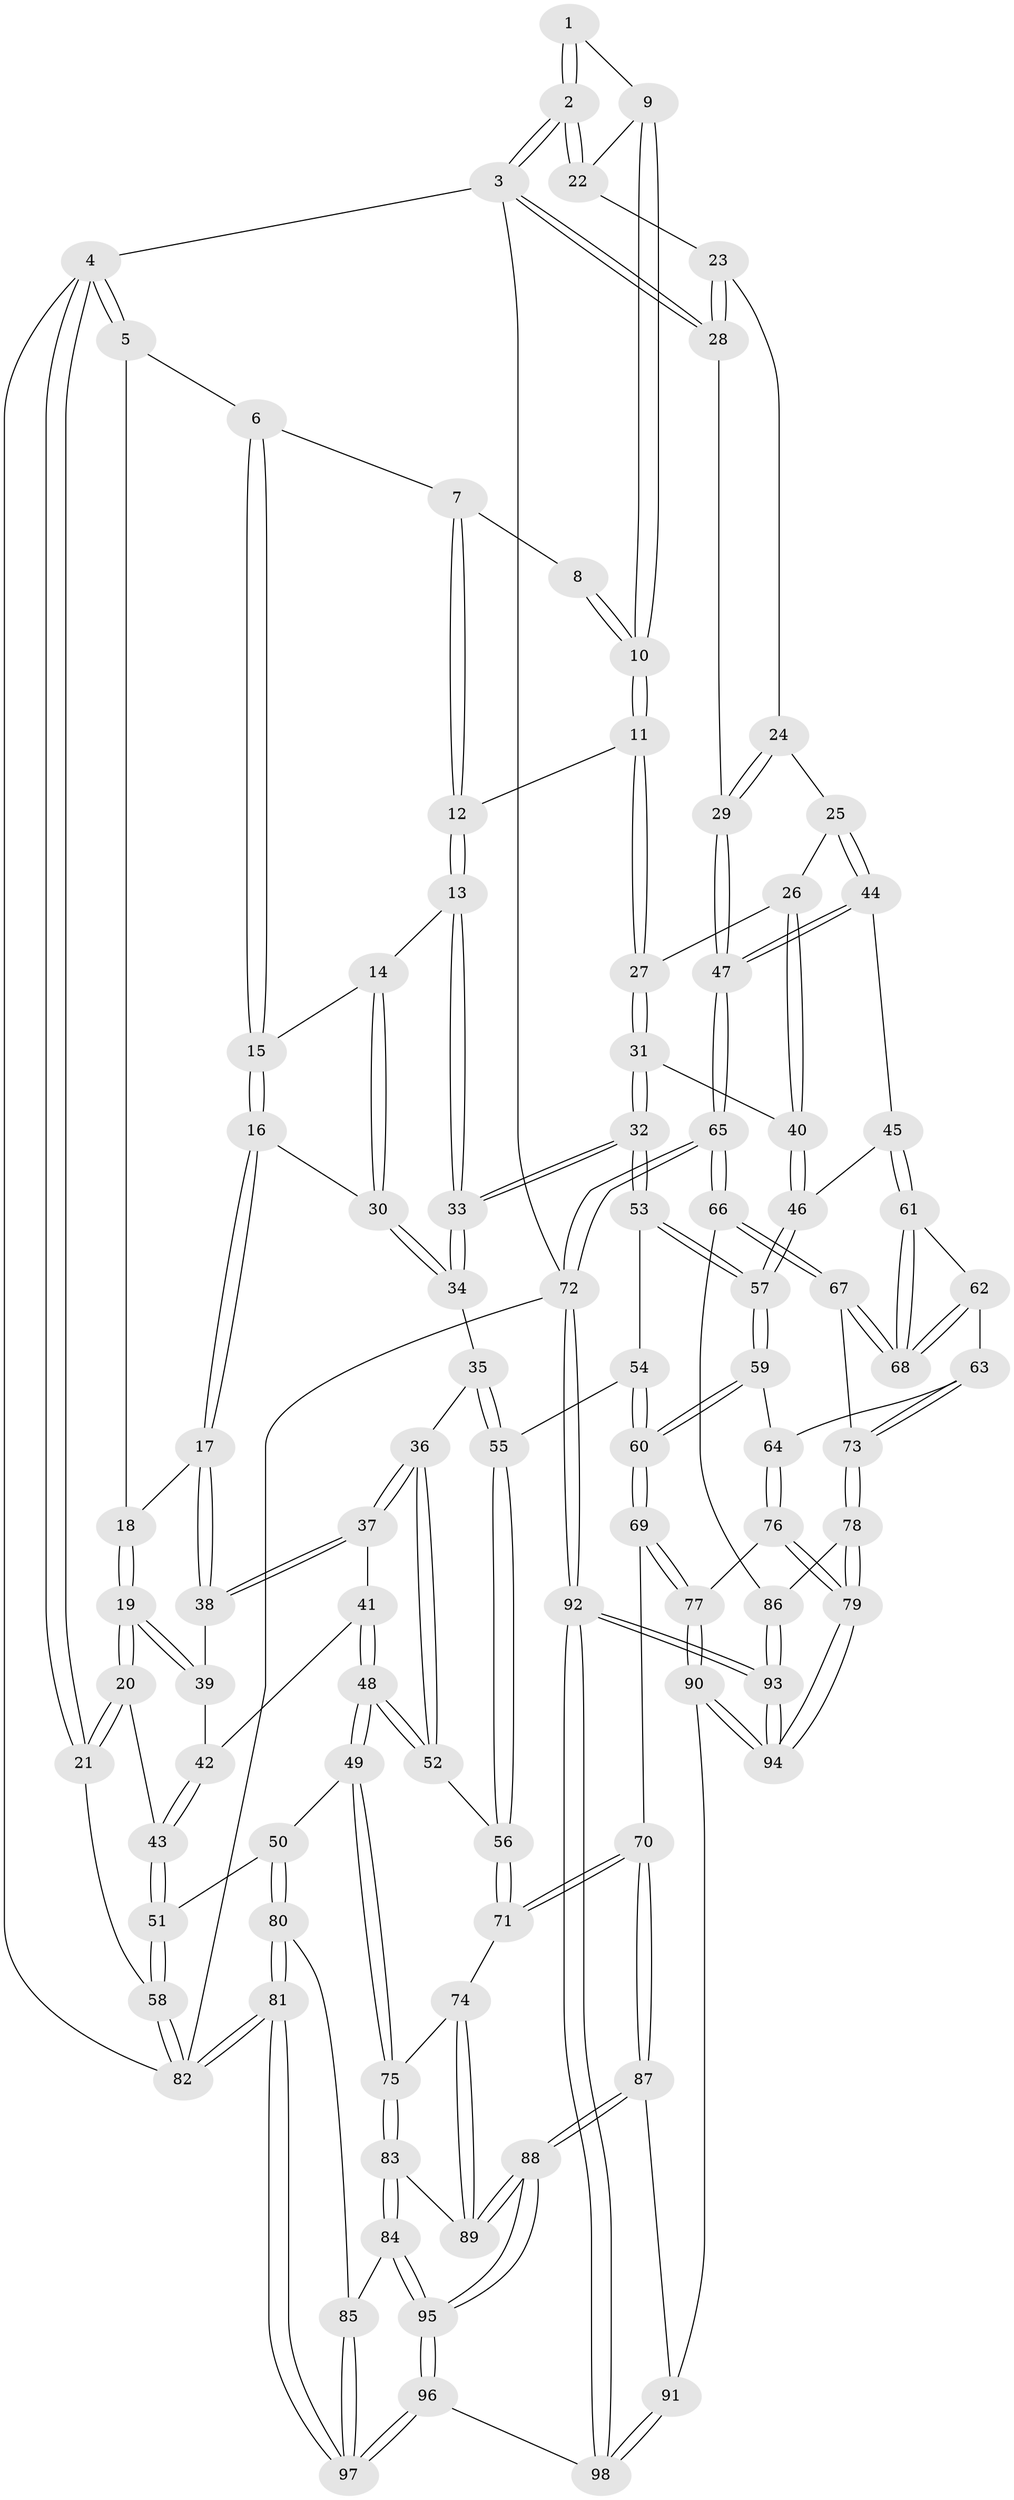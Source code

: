 // Generated by graph-tools (version 1.1) at 2025/51/03/09/25 03:51:00]
// undirected, 98 vertices, 242 edges
graph export_dot {
graph [start="1"]
  node [color=gray90,style=filled];
  1 [pos="+1+0"];
  2 [pos="+1+0"];
  3 [pos="+1+0"];
  4 [pos="+0+0"];
  5 [pos="+0+0"];
  6 [pos="+0.4554520102550055+0"];
  7 [pos="+0.6806078912638753+0"];
  8 [pos="+0.7012424320548125+0"];
  9 [pos="+0.9253775848605386+0.10001974261042616"];
  10 [pos="+0.8308093276433495+0.09035150907736608"];
  11 [pos="+0.7893506908841453+0.21160121200922757"];
  12 [pos="+0.6489317379921795+0.20600944344244462"];
  13 [pos="+0.5804843360577135+0.23517137702393096"];
  14 [pos="+0.5204040987010259+0.1643833074201934"];
  15 [pos="+0.42797286104037824+0"];
  16 [pos="+0.2391939628160979+0.19894115362882273"];
  17 [pos="+0.2322732213364487+0.20142522515823588"];
  18 [pos="+0.0871966914798817+0.030344800626494448"];
  19 [pos="+0+0.2663825668202798"];
  20 [pos="+0+0.27713776014880565"];
  21 [pos="+0+0.28001927107182517"];
  22 [pos="+0.938631381620509+0.1051087857213298"];
  23 [pos="+0.9522652291123482+0.11112330643815256"];
  24 [pos="+0.9532216592464845+0.18583343402872526"];
  25 [pos="+0.9082958560799551+0.3193366138359423"];
  26 [pos="+0.830359294169443+0.27612398778877134"];
  27 [pos="+0.8128065628606097+0.26355661742208675"];
  28 [pos="+1+0.11211214130253677"];
  29 [pos="+1+0.36412093167638704"];
  30 [pos="+0.368296803667616+0.28090956804348394"];
  31 [pos="+0.7090713529640429+0.3676830848468637"];
  32 [pos="+0.5689350237585723+0.3951577925747959"];
  33 [pos="+0.5532182929113718+0.37089135432926673"];
  34 [pos="+0.43412676656803245+0.356679601732567"];
  35 [pos="+0.4278637110024647+0.3628685553098831"];
  36 [pos="+0.27239687960565584+0.4189825780743488"];
  37 [pos="+0.2555329705774231+0.3503516588623142"];
  38 [pos="+0.23099098910493024+0.2029727884265545"];
  39 [pos="+0.10379154175950508+0.27470619735662655"];
  40 [pos="+0.7769473598638872+0.44105258054215973"];
  41 [pos="+0.16022010761146133+0.41091829774791955"];
  42 [pos="+0.10383303099789458+0.2750304662028249"];
  43 [pos="+0.07186936848662438+0.4529249892586871"];
  44 [pos="+0.9949851359144689+0.401897973604245"];
  45 [pos="+0.8295044999522575+0.5246282653357097"];
  46 [pos="+0.8223617224671558+0.5236942307108673"];
  47 [pos="+1+0.41893156358375416"];
  48 [pos="+0.20991430489989482+0.5876173452387173"];
  49 [pos="+0.19299509371847753+0.602920365002799"];
  50 [pos="+0.19058783388198808+0.6033043891442"];
  51 [pos="+0.0957281794481909+0.5910482816692919"];
  52 [pos="+0.23184699491596625+0.5753096677032312"];
  53 [pos="+0.5751727364794927+0.4645204470801235"];
  54 [pos="+0.40212285741809445+0.540171210173335"];
  55 [pos="+0.3443075678928746+0.5446865889471725"];
  56 [pos="+0.2946047034025921+0.5698938341203945"];
  57 [pos="+0.6325492396597642+0.5731275012131327"];
  58 [pos="+0+0.6357505581967065"];
  59 [pos="+0.6268914104442809+0.5957311303519548"];
  60 [pos="+0.5512425363678055+0.6763990546692182"];
  61 [pos="+0.8344565706607542+0.538711489173415"];
  62 [pos="+0.8151917135845864+0.6849091679904078"];
  63 [pos="+0.8075482895824233+0.6975401393960741"];
  64 [pos="+0.7089578575494485+0.6869165933790234"];
  65 [pos="+1+0.7089170242869621"];
  66 [pos="+1+0.7025625183156995"];
  67 [pos="+0.9920290068551819+0.6999561584234805"];
  68 [pos="+0.9534358708213798+0.673987721758262"];
  69 [pos="+0.5404843990426056+0.693663527892714"];
  70 [pos="+0.5080151736825518+0.7078276702143765"];
  71 [pos="+0.48345925221949265+0.7118985006428364"];
  72 [pos="+1+1"];
  73 [pos="+0.8268602640130913+0.7522588888984358"];
  74 [pos="+0.46727460954471567+0.7251313388158089"];
  75 [pos="+0.2653044923091867+0.7337030193072378"];
  76 [pos="+0.712347034589801+0.740501761150036"];
  77 [pos="+0.6241105982886209+0.8292543950592111"];
  78 [pos="+0.8219275753674835+0.7749632741411389"];
  79 [pos="+0.7932946891283311+0.8324272826891108"];
  80 [pos="+0.07502839943933254+0.9228906489987356"];
  81 [pos="+0+1"];
  82 [pos="+0+1"];
  83 [pos="+0.2805616667536399+0.8004853885840827"];
  84 [pos="+0.27345828887223494+0.8249634042613655"];
  85 [pos="+0.27208468008790415+0.8271939541067328"];
  86 [pos="+0.9197573545221794+0.7891979203823593"];
  87 [pos="+0.5031083710045124+0.8670014947931596"];
  88 [pos="+0.4385042018152738+0.9009854262316783"];
  89 [pos="+0.4108873845304655+0.813846291687588"];
  90 [pos="+0.627941118726678+0.8484040301028594"];
  91 [pos="+0.5837529397637707+0.8773213760955757"];
  92 [pos="+0.9109850293246919+1"];
  93 [pos="+0.8425110204276958+1"];
  94 [pos="+0.7871656644137286+0.9477810421874819"];
  95 [pos="+0.4262570627331642+0.9357964184277755"];
  96 [pos="+0.40823148412079996+1"];
  97 [pos="+0.3239029566643074+1"];
  98 [pos="+0.4849410900410606+1"];
  1 -- 2;
  1 -- 2;
  1 -- 9;
  2 -- 3;
  2 -- 3;
  2 -- 22;
  2 -- 22;
  3 -- 4;
  3 -- 28;
  3 -- 28;
  3 -- 72;
  4 -- 5;
  4 -- 5;
  4 -- 21;
  4 -- 21;
  4 -- 82;
  5 -- 6;
  5 -- 18;
  6 -- 7;
  6 -- 15;
  6 -- 15;
  7 -- 8;
  7 -- 12;
  7 -- 12;
  8 -- 10;
  8 -- 10;
  9 -- 10;
  9 -- 10;
  9 -- 22;
  10 -- 11;
  10 -- 11;
  11 -- 12;
  11 -- 27;
  11 -- 27;
  12 -- 13;
  12 -- 13;
  13 -- 14;
  13 -- 33;
  13 -- 33;
  14 -- 15;
  14 -- 30;
  14 -- 30;
  15 -- 16;
  15 -- 16;
  16 -- 17;
  16 -- 17;
  16 -- 30;
  17 -- 18;
  17 -- 38;
  17 -- 38;
  18 -- 19;
  18 -- 19;
  19 -- 20;
  19 -- 20;
  19 -- 39;
  19 -- 39;
  20 -- 21;
  20 -- 21;
  20 -- 43;
  21 -- 58;
  22 -- 23;
  23 -- 24;
  23 -- 28;
  23 -- 28;
  24 -- 25;
  24 -- 29;
  24 -- 29;
  25 -- 26;
  25 -- 44;
  25 -- 44;
  26 -- 27;
  26 -- 40;
  26 -- 40;
  27 -- 31;
  27 -- 31;
  28 -- 29;
  29 -- 47;
  29 -- 47;
  30 -- 34;
  30 -- 34;
  31 -- 32;
  31 -- 32;
  31 -- 40;
  32 -- 33;
  32 -- 33;
  32 -- 53;
  32 -- 53;
  33 -- 34;
  33 -- 34;
  34 -- 35;
  35 -- 36;
  35 -- 55;
  35 -- 55;
  36 -- 37;
  36 -- 37;
  36 -- 52;
  36 -- 52;
  37 -- 38;
  37 -- 38;
  37 -- 41;
  38 -- 39;
  39 -- 42;
  40 -- 46;
  40 -- 46;
  41 -- 42;
  41 -- 48;
  41 -- 48;
  42 -- 43;
  42 -- 43;
  43 -- 51;
  43 -- 51;
  44 -- 45;
  44 -- 47;
  44 -- 47;
  45 -- 46;
  45 -- 61;
  45 -- 61;
  46 -- 57;
  46 -- 57;
  47 -- 65;
  47 -- 65;
  48 -- 49;
  48 -- 49;
  48 -- 52;
  48 -- 52;
  49 -- 50;
  49 -- 75;
  49 -- 75;
  50 -- 51;
  50 -- 80;
  50 -- 80;
  51 -- 58;
  51 -- 58;
  52 -- 56;
  53 -- 54;
  53 -- 57;
  53 -- 57;
  54 -- 55;
  54 -- 60;
  54 -- 60;
  55 -- 56;
  55 -- 56;
  56 -- 71;
  56 -- 71;
  57 -- 59;
  57 -- 59;
  58 -- 82;
  58 -- 82;
  59 -- 60;
  59 -- 60;
  59 -- 64;
  60 -- 69;
  60 -- 69;
  61 -- 62;
  61 -- 68;
  61 -- 68;
  62 -- 63;
  62 -- 68;
  62 -- 68;
  63 -- 64;
  63 -- 73;
  63 -- 73;
  64 -- 76;
  64 -- 76;
  65 -- 66;
  65 -- 66;
  65 -- 72;
  65 -- 72;
  66 -- 67;
  66 -- 67;
  66 -- 86;
  67 -- 68;
  67 -- 68;
  67 -- 73;
  69 -- 70;
  69 -- 77;
  69 -- 77;
  70 -- 71;
  70 -- 71;
  70 -- 87;
  70 -- 87;
  71 -- 74;
  72 -- 92;
  72 -- 92;
  72 -- 82;
  73 -- 78;
  73 -- 78;
  74 -- 75;
  74 -- 89;
  74 -- 89;
  75 -- 83;
  75 -- 83;
  76 -- 77;
  76 -- 79;
  76 -- 79;
  77 -- 90;
  77 -- 90;
  78 -- 79;
  78 -- 79;
  78 -- 86;
  79 -- 94;
  79 -- 94;
  80 -- 81;
  80 -- 81;
  80 -- 85;
  81 -- 82;
  81 -- 82;
  81 -- 97;
  81 -- 97;
  83 -- 84;
  83 -- 84;
  83 -- 89;
  84 -- 85;
  84 -- 95;
  84 -- 95;
  85 -- 97;
  85 -- 97;
  86 -- 93;
  86 -- 93;
  87 -- 88;
  87 -- 88;
  87 -- 91;
  88 -- 89;
  88 -- 89;
  88 -- 95;
  88 -- 95;
  90 -- 91;
  90 -- 94;
  90 -- 94;
  91 -- 98;
  91 -- 98;
  92 -- 93;
  92 -- 93;
  92 -- 98;
  92 -- 98;
  93 -- 94;
  93 -- 94;
  95 -- 96;
  95 -- 96;
  96 -- 97;
  96 -- 97;
  96 -- 98;
}
